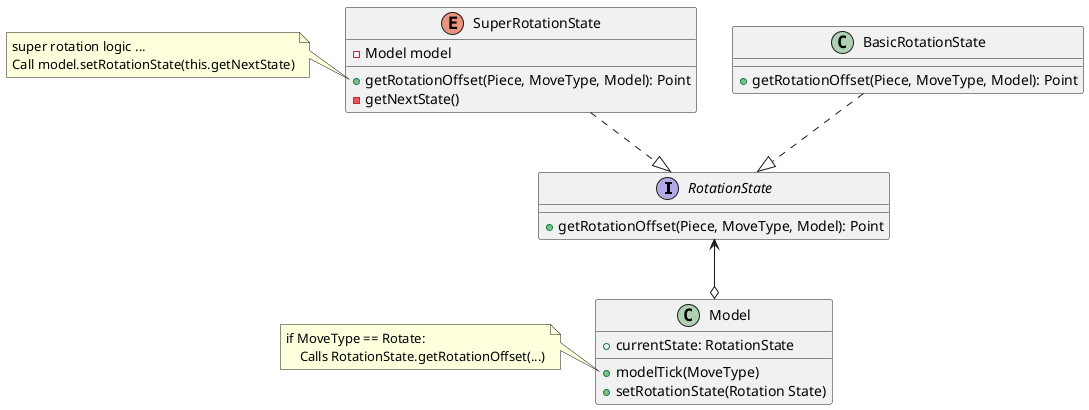 @startuml

interface RotationState {
+ getRotationOffset(Piece, MoveType, Model): Point
}

enum SuperRotationState {
- Model model
+ getRotationOffset(Piece, MoveType, Model): Point
- getNextState()
}

note left of SuperRotationState::getRotationOffset
super rotation logic ...
Call model.setRotationState(this.getNextState)
end note

class BasicRotationState {
+ getRotationOffset(Piece, MoveType, Model): Point
}

class Model {
+ currentState: RotationState
+ modelTick(MoveType)
+ setRotationState(Rotation State)
}

note left of Model::modelTick
if MoveType == Rotate:
    Calls RotationState.getRotationOffset(...)
end note

RotationState <--o Model
SuperRotationState ..|> RotationState
BasicRotationState ..|> RotationState

@enduml